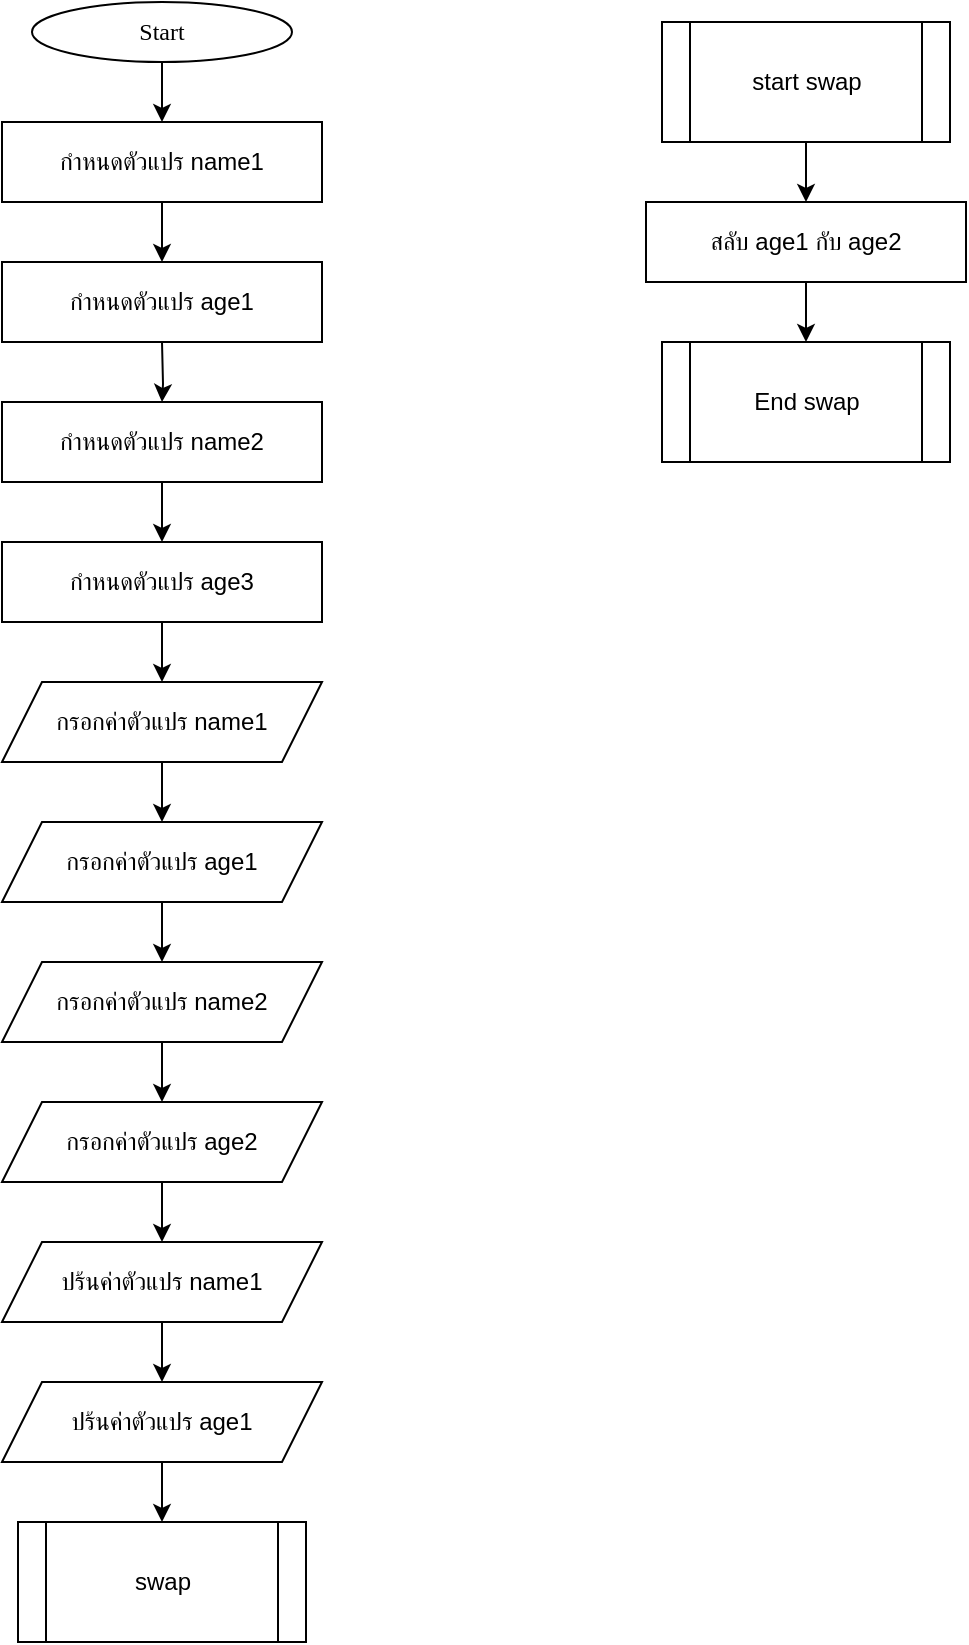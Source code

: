 <mxfile version="25.0.3">
  <diagram name="Page-1" id="vvOnmgUvkWJnOEx_Jszr">
    <mxGraphModel dx="2934" dy="2230" grid="1" gridSize="10" guides="1" tooltips="1" connect="1" arrows="1" fold="1" page="1" pageScale="1" pageWidth="850" pageHeight="1100" math="0" shadow="0">
      <root>
        <mxCell id="0" />
        <mxCell id="1" parent="0" />
        <mxCell id="DAR8rqzq_KjJrvnGD-TW-6" value="" style="edgeStyle=orthogonalEdgeStyle;rounded=0;orthogonalLoop=1;jettySize=auto;html=1;" edge="1" parent="1" source="DAR8rqzq_KjJrvnGD-TW-3" target="DAR8rqzq_KjJrvnGD-TW-5">
          <mxGeometry relative="1" as="geometry" />
        </mxCell>
        <mxCell id="DAR8rqzq_KjJrvnGD-TW-3" value="&lt;font data-font-src=&quot;https://fonts.googleapis.com/css?family=Sarabun&quot; face=&quot;Sarabun&quot;&gt;Start&lt;/font&gt;" style="ellipse;whiteSpace=wrap;html=1;" vertex="1" parent="1">
          <mxGeometry x="-655.0" y="-1020" width="130" height="30" as="geometry" />
        </mxCell>
        <mxCell id="DAR8rqzq_KjJrvnGD-TW-24" value="" style="edgeStyle=orthogonalEdgeStyle;rounded=0;orthogonalLoop=1;jettySize=auto;html=1;" edge="1" parent="1" source="DAR8rqzq_KjJrvnGD-TW-4" target="DAR8rqzq_KjJrvnGD-TW-23">
          <mxGeometry relative="1" as="geometry" />
        </mxCell>
        <mxCell id="DAR8rqzq_KjJrvnGD-TW-4" value="ปร้นค่าตัวแปร name1" style="rounded=0;whiteSpace=wrap;html=1;shape=parallelogram;perimeter=parallelogramPerimeter;fixedSize=1;" vertex="1" parent="1">
          <mxGeometry x="-670" y="-400" width="160" height="40" as="geometry" />
        </mxCell>
        <mxCell id="DAR8rqzq_KjJrvnGD-TW-8" value="" style="edgeStyle=orthogonalEdgeStyle;rounded=0;orthogonalLoop=1;jettySize=auto;html=1;" edge="1" parent="1" source="DAR8rqzq_KjJrvnGD-TW-5" target="DAR8rqzq_KjJrvnGD-TW-7">
          <mxGeometry relative="1" as="geometry" />
        </mxCell>
        <mxCell id="DAR8rqzq_KjJrvnGD-TW-5" value="กำหนดตัวแปร name1" style="rounded=0;whiteSpace=wrap;html=1;" vertex="1" parent="1">
          <mxGeometry x="-670" y="-960" width="160" height="40" as="geometry" />
        </mxCell>
        <mxCell id="DAR8rqzq_KjJrvnGD-TW-7" value="กำหนดตัวแปร age1" style="rounded=0;whiteSpace=wrap;html=1;" vertex="1" parent="1">
          <mxGeometry x="-670" y="-890" width="160" height="40" as="geometry" />
        </mxCell>
        <mxCell id="DAR8rqzq_KjJrvnGD-TW-9" value="" style="edgeStyle=orthogonalEdgeStyle;rounded=0;orthogonalLoop=1;jettySize=auto;html=1;" edge="1" target="DAR8rqzq_KjJrvnGD-TW-11" parent="1">
          <mxGeometry relative="1" as="geometry">
            <mxPoint x="-590" y="-850" as="sourcePoint" />
          </mxGeometry>
        </mxCell>
        <mxCell id="DAR8rqzq_KjJrvnGD-TW-10" value="" style="edgeStyle=orthogonalEdgeStyle;rounded=0;orthogonalLoop=1;jettySize=auto;html=1;" edge="1" source="DAR8rqzq_KjJrvnGD-TW-11" target="DAR8rqzq_KjJrvnGD-TW-12" parent="1">
          <mxGeometry relative="1" as="geometry" />
        </mxCell>
        <mxCell id="DAR8rqzq_KjJrvnGD-TW-11" value="กำหนดตัวแปร name2" style="rounded=0;whiteSpace=wrap;html=1;" vertex="1" parent="1">
          <mxGeometry x="-670" y="-820" width="160" height="40" as="geometry" />
        </mxCell>
        <mxCell id="DAR8rqzq_KjJrvnGD-TW-20" value="" style="edgeStyle=orthogonalEdgeStyle;rounded=0;orthogonalLoop=1;jettySize=auto;html=1;" edge="1" parent="1" source="DAR8rqzq_KjJrvnGD-TW-12" target="DAR8rqzq_KjJrvnGD-TW-14">
          <mxGeometry relative="1" as="geometry" />
        </mxCell>
        <mxCell id="DAR8rqzq_KjJrvnGD-TW-12" value="กำหนดตัวแปร age3" style="rounded=0;whiteSpace=wrap;html=1;" vertex="1" parent="1">
          <mxGeometry x="-670" y="-750" width="160" height="40" as="geometry" />
        </mxCell>
        <mxCell id="DAR8rqzq_KjJrvnGD-TW-13" value="" style="edgeStyle=orthogonalEdgeStyle;rounded=0;orthogonalLoop=1;jettySize=auto;html=1;" edge="1" parent="1" source="DAR8rqzq_KjJrvnGD-TW-14" target="DAR8rqzq_KjJrvnGD-TW-16">
          <mxGeometry relative="1" as="geometry" />
        </mxCell>
        <mxCell id="DAR8rqzq_KjJrvnGD-TW-14" value="กรอกค่าตัวแปร name1" style="rounded=0;whiteSpace=wrap;html=1;shape=parallelogram;perimeter=parallelogramPerimeter;fixedSize=1;" vertex="1" parent="1">
          <mxGeometry x="-670" y="-680" width="160" height="40" as="geometry" />
        </mxCell>
        <mxCell id="DAR8rqzq_KjJrvnGD-TW-15" value="" style="edgeStyle=orthogonalEdgeStyle;rounded=0;orthogonalLoop=1;jettySize=auto;html=1;" edge="1" parent="1" source="DAR8rqzq_KjJrvnGD-TW-16" target="DAR8rqzq_KjJrvnGD-TW-19">
          <mxGeometry relative="1" as="geometry" />
        </mxCell>
        <mxCell id="DAR8rqzq_KjJrvnGD-TW-16" value="กรอกค่าตัวแปร age1" style="rounded=0;whiteSpace=wrap;html=1;shape=parallelogram;perimeter=parallelogramPerimeter;fixedSize=1;" vertex="1" parent="1">
          <mxGeometry x="-670" y="-610" width="160" height="40" as="geometry" />
        </mxCell>
        <mxCell id="DAR8rqzq_KjJrvnGD-TW-17" value="" style="edgeStyle=orthogonalEdgeStyle;rounded=0;orthogonalLoop=1;jettySize=auto;html=1;" edge="1" parent="1" source="DAR8rqzq_KjJrvnGD-TW-19" target="DAR8rqzq_KjJrvnGD-TW-18">
          <mxGeometry relative="1" as="geometry" />
        </mxCell>
        <mxCell id="DAR8rqzq_KjJrvnGD-TW-22" value="" style="edgeStyle=orthogonalEdgeStyle;rounded=0;orthogonalLoop=1;jettySize=auto;html=1;" edge="1" parent="1" source="DAR8rqzq_KjJrvnGD-TW-18" target="DAR8rqzq_KjJrvnGD-TW-4">
          <mxGeometry relative="1" as="geometry" />
        </mxCell>
        <mxCell id="DAR8rqzq_KjJrvnGD-TW-18" value="กรอกค่าตัวแปร age2" style="rounded=0;whiteSpace=wrap;html=1;shape=parallelogram;perimeter=parallelogramPerimeter;fixedSize=1;" vertex="1" parent="1">
          <mxGeometry x="-670" y="-470" width="160" height="40" as="geometry" />
        </mxCell>
        <mxCell id="DAR8rqzq_KjJrvnGD-TW-19" value="กรอกค่าตัวแปร name2" style="rounded=0;whiteSpace=wrap;html=1;shape=parallelogram;perimeter=parallelogramPerimeter;fixedSize=1;" vertex="1" parent="1">
          <mxGeometry x="-670" y="-540" width="160" height="40" as="geometry" />
        </mxCell>
        <mxCell id="DAR8rqzq_KjJrvnGD-TW-21" value="swap" style="shape=process;whiteSpace=wrap;html=1;backgroundOutline=1;" vertex="1" parent="1">
          <mxGeometry x="-662" y="-260" width="144" height="60" as="geometry" />
        </mxCell>
        <mxCell id="DAR8rqzq_KjJrvnGD-TW-25" value="" style="edgeStyle=orthogonalEdgeStyle;rounded=0;orthogonalLoop=1;jettySize=auto;html=1;" edge="1" parent="1" source="DAR8rqzq_KjJrvnGD-TW-23" target="DAR8rqzq_KjJrvnGD-TW-21">
          <mxGeometry relative="1" as="geometry" />
        </mxCell>
        <mxCell id="DAR8rqzq_KjJrvnGD-TW-23" value="ปร้นค่าตัวแปร age1" style="rounded=0;whiteSpace=wrap;html=1;shape=parallelogram;perimeter=parallelogramPerimeter;fixedSize=1;" vertex="1" parent="1">
          <mxGeometry x="-670" y="-330" width="160" height="40" as="geometry" />
        </mxCell>
        <mxCell id="DAR8rqzq_KjJrvnGD-TW-28" value="" style="edgeStyle=orthogonalEdgeStyle;rounded=0;orthogonalLoop=1;jettySize=auto;html=1;" edge="1" parent="1" source="DAR8rqzq_KjJrvnGD-TW-26" target="DAR8rqzq_KjJrvnGD-TW-27">
          <mxGeometry relative="1" as="geometry" />
        </mxCell>
        <mxCell id="DAR8rqzq_KjJrvnGD-TW-26" value="start swap" style="shape=process;whiteSpace=wrap;html=1;backgroundOutline=1;" vertex="1" parent="1">
          <mxGeometry x="-340" y="-1010" width="144" height="60" as="geometry" />
        </mxCell>
        <mxCell id="DAR8rqzq_KjJrvnGD-TW-33" value="" style="edgeStyle=orthogonalEdgeStyle;rounded=0;orthogonalLoop=1;jettySize=auto;html=1;" edge="1" parent="1" source="DAR8rqzq_KjJrvnGD-TW-27" target="DAR8rqzq_KjJrvnGD-TW-32">
          <mxGeometry relative="1" as="geometry" />
        </mxCell>
        <mxCell id="DAR8rqzq_KjJrvnGD-TW-27" value="สลับ age1 กับ age2" style="rounded=0;whiteSpace=wrap;html=1;" vertex="1" parent="1">
          <mxGeometry x="-348" y="-920" width="160" height="40" as="geometry" />
        </mxCell>
        <mxCell id="DAR8rqzq_KjJrvnGD-TW-32" value="End swap" style="shape=process;whiteSpace=wrap;html=1;backgroundOutline=1;" vertex="1" parent="1">
          <mxGeometry x="-340" y="-850" width="144" height="60" as="geometry" />
        </mxCell>
      </root>
    </mxGraphModel>
  </diagram>
</mxfile>

